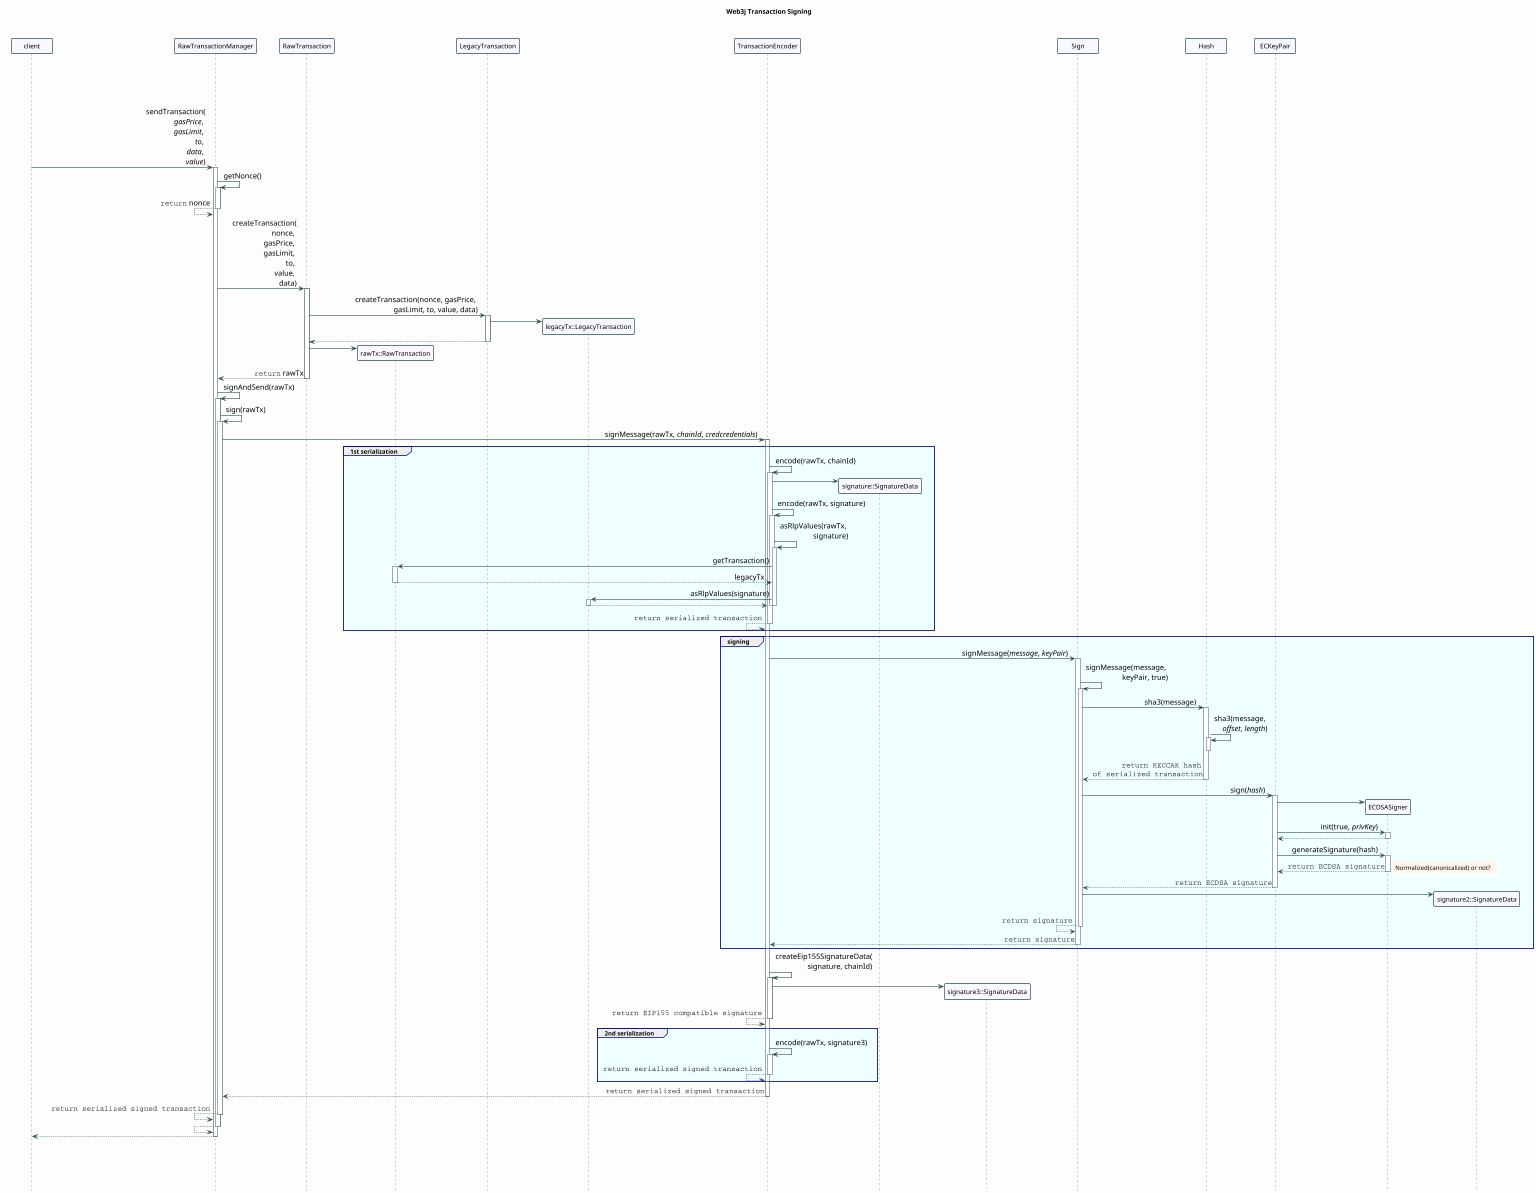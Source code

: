 @startuml

' Useful references
/'
https://plantuml.com/class-diagram
https://plantuml.com/sequence-diagram
https://plantuml-documentation.readthedocs.io/en/latest/formatting/all-skin-params.html
https://plantuml-documentation.readthedocs.io/en/latest/formatting/all-skin-params.html#class
https://plantuml.com/creole
https://www.w3schools.com/colors/colors_names.asp
'/

skinparam {
  'DefaultFontName Consolas
  DefaultFontName Monaco
  'DefaultFontName Lucida Console
  DefaultMonospacedFontName Consolas
  'DefaultFontStyle bold

  'BackgroundColor transparent
  BackgroundColor #fdfdfd
  PageMargin 10
  BoxPadding 100
  ParticipantPadding 20

  ArrowFontSize 16
  ArrowThickness 1
  MinClassWidth 75
  ClassFontStyle bold

  NoteBackgroundColor SeaShell
  NoteBorderColor transparent
  NoteShadowing false
}


skinparam Sequence{

  ParticipantFontName Consolas
  ArrowFontName Consolas

  DividerBorderThickness 1.5
  ReferenceBorderThickness 1.5
  MessageAlignment right

  ArrowColor DarkSlateGray
  ArrowThickness 1.3
  LifeLineBorderColor DarkSlateGray
  LifeLineBorderThickness 1.3

  ActorBorderColor DarkSlateGray
  ActorBackgroundColor GhostWhite
  ParticipantBorderColor DarkSlateGray
  ParticipantBorderThickness 1.5
  ParticipantBackgroundColor GhostWhite

  BoxBackgroundColor transparent
  BoxBorderColor transparent

  GroupBorderThickness 1.3
  GroupBorderColor DarkBlue
  GroupBodyBackgroundColor Azure
}

skinparam Group{
  BorderThickness 1.3
  BorderShadowing true
}

scale max 1536 width
hide Circle
hide Footbox
title Web3j Transaction Signing\n\n
'caption

participant client
participant RawTransactionManager as rawTxMgr
participant RawTransaction as rawTx
participant "rawTx::RawTransaction" as rawTx2
participant LegacyTransaction as legacyTx
participant "legacyTx::LegacyTransaction" as legacyTx2
participant TransactionEncoder as txEncoder
participant "signature::SignatureData" as signature
participant "signature3::SignatureData" as signature3
participant Sign as sign
participant Hash as hash
participant ECKeyPair as keypair
participant ECDSASigner as ecdsaSigner
participant "signature2::SignatureData" as signature2

url of rawTxMgr is [[https://github.com/web3j/web3j/blob/v4.8.8/core/src/main/java/org/web3j/tx/RawTransactionManager.java]]
url of rawTx is [[https://github.com/web3j/web3j/blob/v4.8.8/crypto/src/main/java/org/web3j/crypto/RawTransaction.java]]
url of signature is [[https://github.com/web3j/web3j/blob/v4.8.8/crypto/src/mai/java/org/web3j/crypto/Sign.java#L340]]
url of signature3 is [[https://github.com/web3j/web3j/blob/v4.8.8/crypto/src/mai/java/org/web3j/crypto/Sign.java#L340]]
url of sign is [[https://github.com/web3j/web3j/blob/v4.8.8/crypto/src/main/java/org/web3j/crypto/Sign.java]]
url of hash is [[https://github.com/web3j/web3j/blob/v4.8.8/utils/src/main/java/org/web3j/crypto/Hash.java]]
url of keypair is [[https://github.com/web3j/web3j/blob/v4.8.8/crypto/src/main/java/org/web3j/crypto/ECKeyPair.java]]
url of signature2 is [[https://github.com/web3j/web3j/blob/v4.8.8/crypto/src/mai/java/org/web3j/crypto/Sign.java#L340]]
url of ecdsaSigner is [[https://github.com/bcgit/bc-java/blob/b9891bd460a7a938cf642444a0164d5e5c94fba2/core/src/main/java/org/bouncycastle/crypto/signers/ECDSASigner.java]]

||100||

client -> rawTxMgr [[https://github.com/web3j/web3j/blob/v4.8.8/core/src/main/java/org/web3j/tx/RawTransactionManager.java#L111]] : sendTransaction(\n   //gasPrice//, \n   //gasLimit//, \n   //to//, \n   //data//, \n   //value//)
  rawTxMgr ++
  rawTxMgr -> rawTxMgr ++ : getNonce()
    rawTxMgr <-- rawTxMgr -- : <font:courier>return</font> nonce
  rawTxMgr -> rawTx ++ [[https://github.com/web3j/web3j/blob/v4.8.8/crypto/src/main/java/org/web3j/crypto/RawTransaction.java#L85]] : createTransaction(\n   nonce, \n   gasPrice, \n   gasLimit, \n   to, \n   value, \n   data)
    rawTx -> legacyTx ++ [[https://github.com/web3j/web3j/blob/v4.8.8/crypto/src/main/java/org/web3j/crypto/transaction/type/LegacyTransaction.java#L128]] : createTransaction(nonce, gasPrice, \ngasLimit, to, value, data)
      legacyTx -> legacyTx2 **
      rawTx <-- legacyTx --
    rawTx -> rawTx2 **
    rawTxMgr <-- rawTx -- : <font:courier>return</font> rawTx

  rawTxMgr -> rawTxMgr ++ [[https://github.com/web3j/web3j/blob/v4.8.8/core/src/main/java/org/web3j/tx/RawTransactionManager.java#L193]] : signAndSend(rawTx)
    rawTxMgr -> rawTxMgr ++ [[https://github.com/web3j/web3j/blob/v4.8.8/core/src/main/java/org/web3j/tx/RawTransactionManager.java#L180]] : sign(rawTx)
      rawTxMgr -> txEncoder ++ [[https://github.com/web3j/web3j/blob/v4.8.8/crypto/src/main/java/org/web3j/crypto/TransactionEncoder.java#L42]] : signMessage(rawTx, //chainId//, //credcredentials//)

        group 1st serialization
        txEncoder -> txEncoder ++ [[https://github.com/web3j/web3j/blob/v4.8.8/crypto/src/main/java/org/web3j/crypto/TransactionEncoder.java#L83]] : encode(rawTx, chainId)
          txEncoder -> signature **
          txEncoder -> txEncoder ++ [[https://github.com/web3j/web3j/blob/v4.8.8/crypto/src/main/java/org/web3j/crypto/TransactionEncoder.java#L94]] : encode(rawTx, signature)
            txEncoder -> txEncoder ++ [[https://github.com/web3j/web3j/blob/v4.8.8/crypto/src/main/java/org/web3j/crypto/TransactionEncoder.java#L113]] : asRlpValues(rawTx, \n   signature)
                txEncoder -> rawTx2 ++ [[https://github.com/web3j/web3j/blob/v4.8.8/crypto/src/main/java/org/web3j/crypto/RawTransaction.java#L147]] : getTransaction()
                  txEncoder <-- rawTx2 -- : legacyTx
                txEncoder -> legacyTx2 ++ [[https://github.com/web3j/web3j/blob/v4.8.8/crypto/src/main/java/org/web3j/crypto/transaction/type/LegacyTransaction.java#L70]] : asRlpValues(signature)
                  txEncoder <-- legacyTx2 -- :
              txEncoder --
            txEncoder --
          txEncoder <-- txEncoder -- : <font:courier>return serialized transaction</font>
        end

        group signing
        txEncoder -> sign ++ [[https://github.com/web3j/web3j/blob/v4.8.8/crypto/src/main/java/org/web3j/crypto/Sign.java#L73]] : signMessage(//message//, //keyPair//)
          sign -> sign ++ [[https://github.com/web3j/web3j/blob/v4.8.8/crypto/src/main/java/org/web3j/crypto/Sign.java#L77]] : signMessage(message, \n   keyPair, true)
            sign -> hash ++ [[https://github.com/web3j/web3j/blob/v4.8.8/utils/src/main/java/org/web3j/crypto/Hash.java#L81]] : sha3(message)
              hash -> hash ++ [[https://github.com/web3j/web3j/blob/v4.8.8/utils/src/main/java/org/web3j/crypto/Hash.java#L69]] : sha3(message, \n   //offset//, //length//)
                hash --
              sign <-- hash -- : <font:courier>return KECCAK hash</font> \n<font:courier>of serialized transaction</font>
            sign -> keypair ++ [[https://github.com/web3j/web3j/blob/v4.8.8/crypto/src/main/java/org/web3j/crypto/ECKeyPair.java#L52]] : sign(//hash//)
              keypair -> ecdsaSigner **
              keypair -> ecdsaSigner ++ [[https://github.com/bcgit/bc-java/blob/b9891bd460a7a938cf642444a0164d5e5c94fba2/core/src/main/java/org/bouncycastle/crypto/signers/ECDSASigner.java#L52]] : init(true, //privKey//)
                keypair <-- ecdsaSigner --
              keypair -> ecdsaSigner ++ [[https://github.com/bcgit/bc-java/blob/b9891bd460a7a938cf642444a0164d5e5c94fba2/core/src/main/java/org/bouncycastle/crypto/signers/ECDSASigner.java#L93]] : generateSignature(hash)
                keypair <-- ecdsaSigner -- : <font:courier>return ECDSA signature</font>
                note right
                Normalized(canonicalized) or not?
                end note
              sign <-- keypair -- : <font:courier>return ECDSA signature</font>
            sign -> signature2 **
            sign <-- sign -- : <font:courier>return signature</font>
          txEncoder <-- sign -- : <font:courier>return signature</font>
        end

        txEncoder -> txEncoder ++ [[https://github.com/web3j/web3j/blob/v4.8.8/crypto/src/main/java/org/web3j/crypto/TransactionEncoder.java#L63]] : createEip155SignatureData(\n   signature, chainId)
          txEncoder -> signature3 **
          txEncoder <-- txEncoder -- : <font:courier>return EIP155 compatible signature</font>

        group 2nd serialization
        txEncoder -> txEncoder ++ [[https://github.com/web3j/web3j/blob/v4.8.8/crypto/src/main/java/org/web3j/crypto/TransactionEncoder.java#L94]] : encode(rawTx, signature3)
          txEncoder <-- txEncoder -- : <font:courier>return serialized signed transaction</font>
        end

        rawTxMgr <-- txEncoder -- : <font:courier>return serialized signed transaction</font>
      rawTxMgr <-- rawTxMgr -- : <font:courier>return serialized signed transaction</font>
    rawTxMgr <-- rawTxMgr --
  client <-- rawTxMgr --

||100||

@enduml
